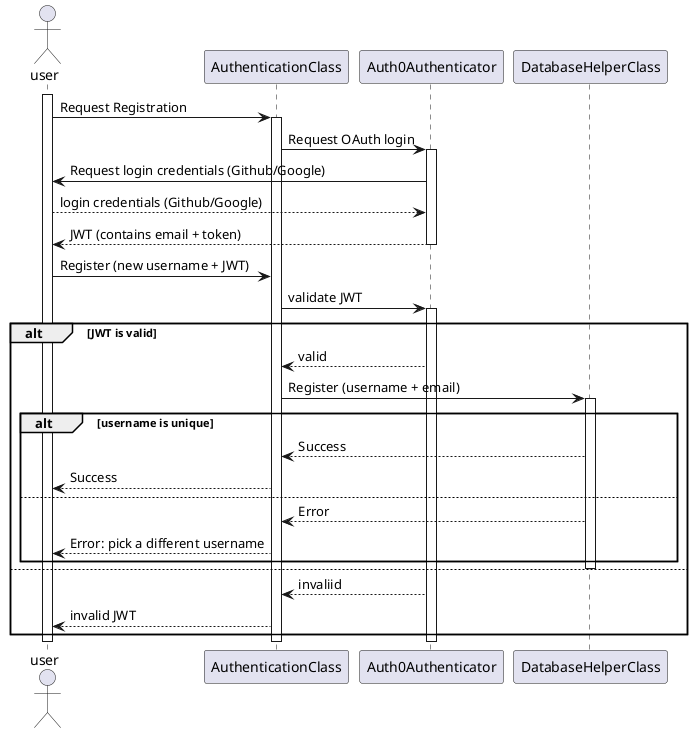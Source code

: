 @startuml

actor user

participant AuthenticationClass as a
participant Auth0Authenticator as auth0
participant DatabaseHelperClass as db


'activate user
''        user -> a: Registration Request
''        activate a
''                a -> user: Request username
''                alt username unique and accepted
''                a --> user: Username accepted
''                        a -> auth0: Request OAuth Login
''                        auth0 -> user: Request Authentication (Google/GitHub)
''                        user --> auth0: authentication credentials (Google/Github)
''                        a -> db: Save user information
''                        activate db
''                                db --> a: Success
''                                deactivate db
''                        auth0 --> a: email
''                        a --> a: token
''                        a --> user: Success
''                deactivate a
''        else
''                a --> user: Username already in use, try a different one
'deactivate user
'
activate user
        user -> a: Request Registration
        activate a
                a -> auth0: Request OAuth login
                activate auth0
                        auth0 -> user: Request login credentials (Github/Google)
                        user --> auth0: login credentials (Github/Google)
                        auth0 --> user: JWT (contains email + token)
                deactivate auth0
                user -> a: Register (new username + JWT)
                a -> auth0: validate JWT
                activate auth0
                alt JWT is valid
                        auth0 --> a: valid
                        a -> db: Register (username + email)
                        activate db
                                alt username is unique
                                        db --> a: Success
                                        a --> user: Success
                                else
                                        db --> a: Error
                                        a --> user: Error: pick a different username
                                end
                        deactivate db
                else
                        auth0 --> a: invaliid
                        a --> user: invalid JWT
                        end
                        deactivate auth0
                
                deactivate a
deactivate user

        


                
                
@enduml
